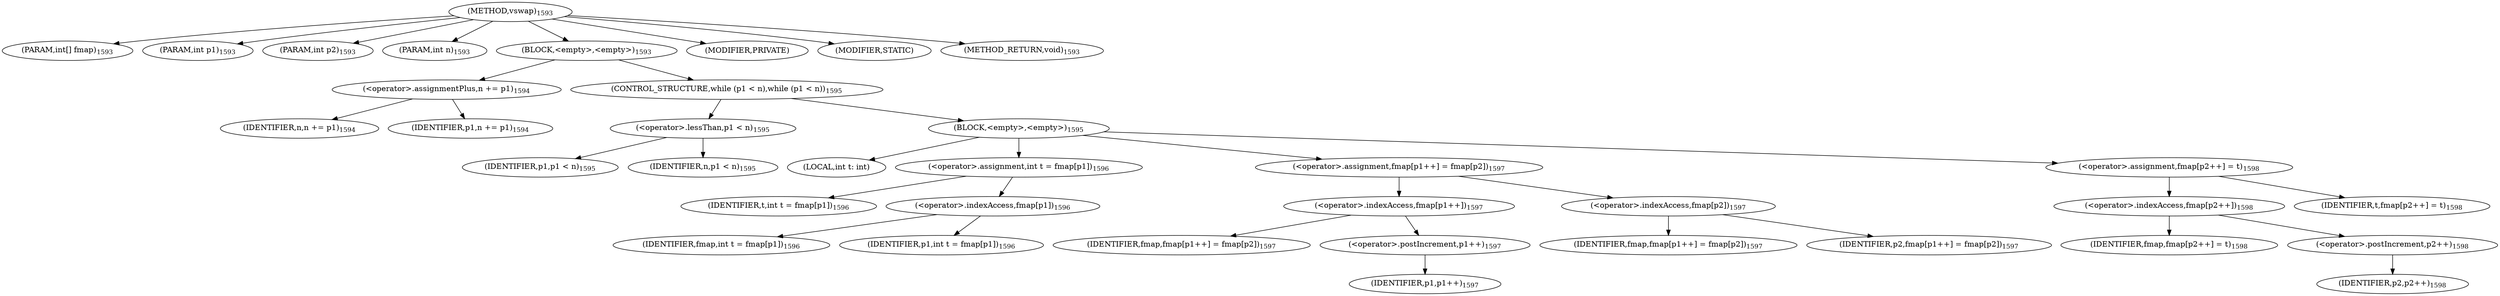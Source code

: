 digraph "vswap" {  
"4638" [label = <(METHOD,vswap)<SUB>1593</SUB>> ]
"4639" [label = <(PARAM,int[] fmap)<SUB>1593</SUB>> ]
"4640" [label = <(PARAM,int p1)<SUB>1593</SUB>> ]
"4641" [label = <(PARAM,int p2)<SUB>1593</SUB>> ]
"4642" [label = <(PARAM,int n)<SUB>1593</SUB>> ]
"4643" [label = <(BLOCK,&lt;empty&gt;,&lt;empty&gt;)<SUB>1593</SUB>> ]
"4644" [label = <(&lt;operator&gt;.assignmentPlus,n += p1)<SUB>1594</SUB>> ]
"4645" [label = <(IDENTIFIER,n,n += p1)<SUB>1594</SUB>> ]
"4646" [label = <(IDENTIFIER,p1,n += p1)<SUB>1594</SUB>> ]
"4647" [label = <(CONTROL_STRUCTURE,while (p1 &lt; n),while (p1 &lt; n))<SUB>1595</SUB>> ]
"4648" [label = <(&lt;operator&gt;.lessThan,p1 &lt; n)<SUB>1595</SUB>> ]
"4649" [label = <(IDENTIFIER,p1,p1 &lt; n)<SUB>1595</SUB>> ]
"4650" [label = <(IDENTIFIER,n,p1 &lt; n)<SUB>1595</SUB>> ]
"4651" [label = <(BLOCK,&lt;empty&gt;,&lt;empty&gt;)<SUB>1595</SUB>> ]
"4652" [label = <(LOCAL,int t: int)> ]
"4653" [label = <(&lt;operator&gt;.assignment,int t = fmap[p1])<SUB>1596</SUB>> ]
"4654" [label = <(IDENTIFIER,t,int t = fmap[p1])<SUB>1596</SUB>> ]
"4655" [label = <(&lt;operator&gt;.indexAccess,fmap[p1])<SUB>1596</SUB>> ]
"4656" [label = <(IDENTIFIER,fmap,int t = fmap[p1])<SUB>1596</SUB>> ]
"4657" [label = <(IDENTIFIER,p1,int t = fmap[p1])<SUB>1596</SUB>> ]
"4658" [label = <(&lt;operator&gt;.assignment,fmap[p1++] = fmap[p2])<SUB>1597</SUB>> ]
"4659" [label = <(&lt;operator&gt;.indexAccess,fmap[p1++])<SUB>1597</SUB>> ]
"4660" [label = <(IDENTIFIER,fmap,fmap[p1++] = fmap[p2])<SUB>1597</SUB>> ]
"4661" [label = <(&lt;operator&gt;.postIncrement,p1++)<SUB>1597</SUB>> ]
"4662" [label = <(IDENTIFIER,p1,p1++)<SUB>1597</SUB>> ]
"4663" [label = <(&lt;operator&gt;.indexAccess,fmap[p2])<SUB>1597</SUB>> ]
"4664" [label = <(IDENTIFIER,fmap,fmap[p1++] = fmap[p2])<SUB>1597</SUB>> ]
"4665" [label = <(IDENTIFIER,p2,fmap[p1++] = fmap[p2])<SUB>1597</SUB>> ]
"4666" [label = <(&lt;operator&gt;.assignment,fmap[p2++] = t)<SUB>1598</SUB>> ]
"4667" [label = <(&lt;operator&gt;.indexAccess,fmap[p2++])<SUB>1598</SUB>> ]
"4668" [label = <(IDENTIFIER,fmap,fmap[p2++] = t)<SUB>1598</SUB>> ]
"4669" [label = <(&lt;operator&gt;.postIncrement,p2++)<SUB>1598</SUB>> ]
"4670" [label = <(IDENTIFIER,p2,p2++)<SUB>1598</SUB>> ]
"4671" [label = <(IDENTIFIER,t,fmap[p2++] = t)<SUB>1598</SUB>> ]
"4672" [label = <(MODIFIER,PRIVATE)> ]
"4673" [label = <(MODIFIER,STATIC)> ]
"4674" [label = <(METHOD_RETURN,void)<SUB>1593</SUB>> ]
  "4638" -> "4639" 
  "4638" -> "4640" 
  "4638" -> "4641" 
  "4638" -> "4642" 
  "4638" -> "4643" 
  "4638" -> "4672" 
  "4638" -> "4673" 
  "4638" -> "4674" 
  "4643" -> "4644" 
  "4643" -> "4647" 
  "4644" -> "4645" 
  "4644" -> "4646" 
  "4647" -> "4648" 
  "4647" -> "4651" 
  "4648" -> "4649" 
  "4648" -> "4650" 
  "4651" -> "4652" 
  "4651" -> "4653" 
  "4651" -> "4658" 
  "4651" -> "4666" 
  "4653" -> "4654" 
  "4653" -> "4655" 
  "4655" -> "4656" 
  "4655" -> "4657" 
  "4658" -> "4659" 
  "4658" -> "4663" 
  "4659" -> "4660" 
  "4659" -> "4661" 
  "4661" -> "4662" 
  "4663" -> "4664" 
  "4663" -> "4665" 
  "4666" -> "4667" 
  "4666" -> "4671" 
  "4667" -> "4668" 
  "4667" -> "4669" 
  "4669" -> "4670" 
}
